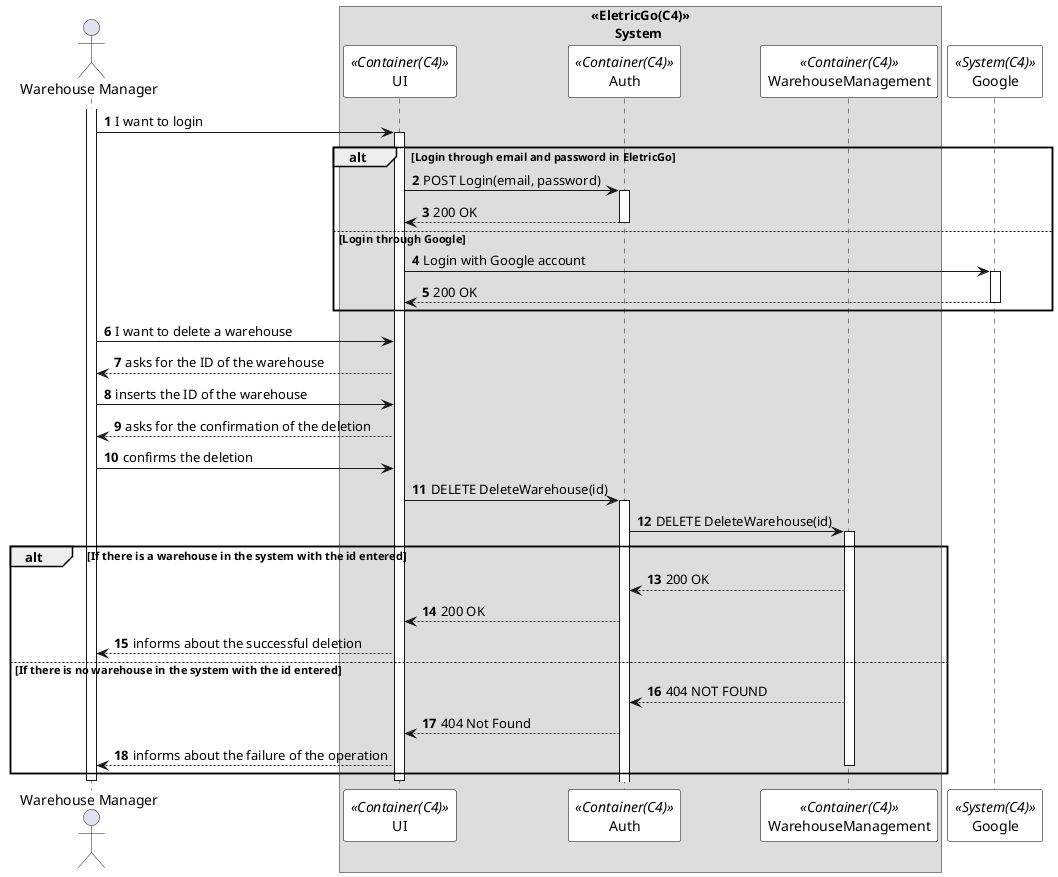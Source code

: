 @startuml deleteWarehouseSD
autonumber

skinparam sequence {
ParticipantBorderColor black
ParticipantBackgroundColor white
}

actor "Warehouse Manager" as admin

box "<<EletricGo(C4)>>\n       System"
participant UI as UI <<Container(C4)>>
participant Auth as Auth <<Container(C4)>>
participant WarehouseManagement as  WM <<Container(C4)>>
end box

participant Google as Google <<System(C4)>>


activate admin
admin->UI: I want to login
activate UI

alt Login through email and password in EletricGo

UI -> Auth: POST Login(email, password)
activate Auth

Auth --> UI: 200 OK
deactivate Auth

else Login through Google

UI -> Google: Login with Google account
activate Google
Google --> UI: 200 OK
deactivate Google

end

admin -> UI: I want to delete a warehouse


UI --> admin: asks for the ID of the warehouse


admin -> UI: inserts the ID of the warehouse


UI --> admin: asks for the confirmation of the deletion


admin -> UI: confirms the deletion


UI -> Auth: DELETE DeleteWarehouse(id)
activate Auth
Auth -> WM : DELETE DeleteWarehouse(id)
activate WM

alt If there is a warehouse in the system with the id entered



WM --> Auth : 200 OK 
Auth --> UI: 200 OK
UI --> admin: informs about the successful deletion


else If there is no warehouse in the system with the id entered


WM --> Auth : 404 NOT FOUND 
Auth --> UI: 404 Not Found
UI --> admin: informs about the failure of the operation
deactivate WM

end 

deactivate UI
deactivate admin


@enduml